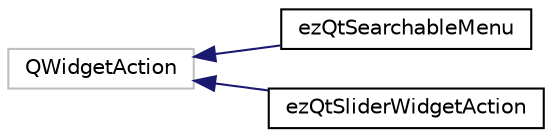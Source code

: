 digraph "Graphical Class Hierarchy"
{
 // LATEX_PDF_SIZE
  edge [fontname="Helvetica",fontsize="10",labelfontname="Helvetica",labelfontsize="10"];
  node [fontname="Helvetica",fontsize="10",shape=record];
  rankdir="LR";
  Node4141 [label="QWidgetAction",height=0.2,width=0.4,color="grey75", fillcolor="white", style="filled",tooltip=" "];
  Node4141 -> Node0 [dir="back",color="midnightblue",fontsize="10",style="solid",fontname="Helvetica"];
  Node0 [label="ezQtSearchableMenu",height=0.2,width=0.4,color="black", fillcolor="white", style="filled",URL="$d2/d75/classez_qt_searchable_menu.htm",tooltip="Implements an item for insertion into a QMenu that shows a search bar and a hierarchical list of opti..."];
  Node4141 -> Node4143 [dir="back",color="midnightblue",fontsize="10",style="solid",fontname="Helvetica"];
  Node4143 [label="ezQtSliderWidgetAction",height=0.2,width=0.4,color="black", fillcolor="white", style="filled",URL="$d2/d72/classez_qt_slider_widget_action.htm",tooltip=" "];
}
